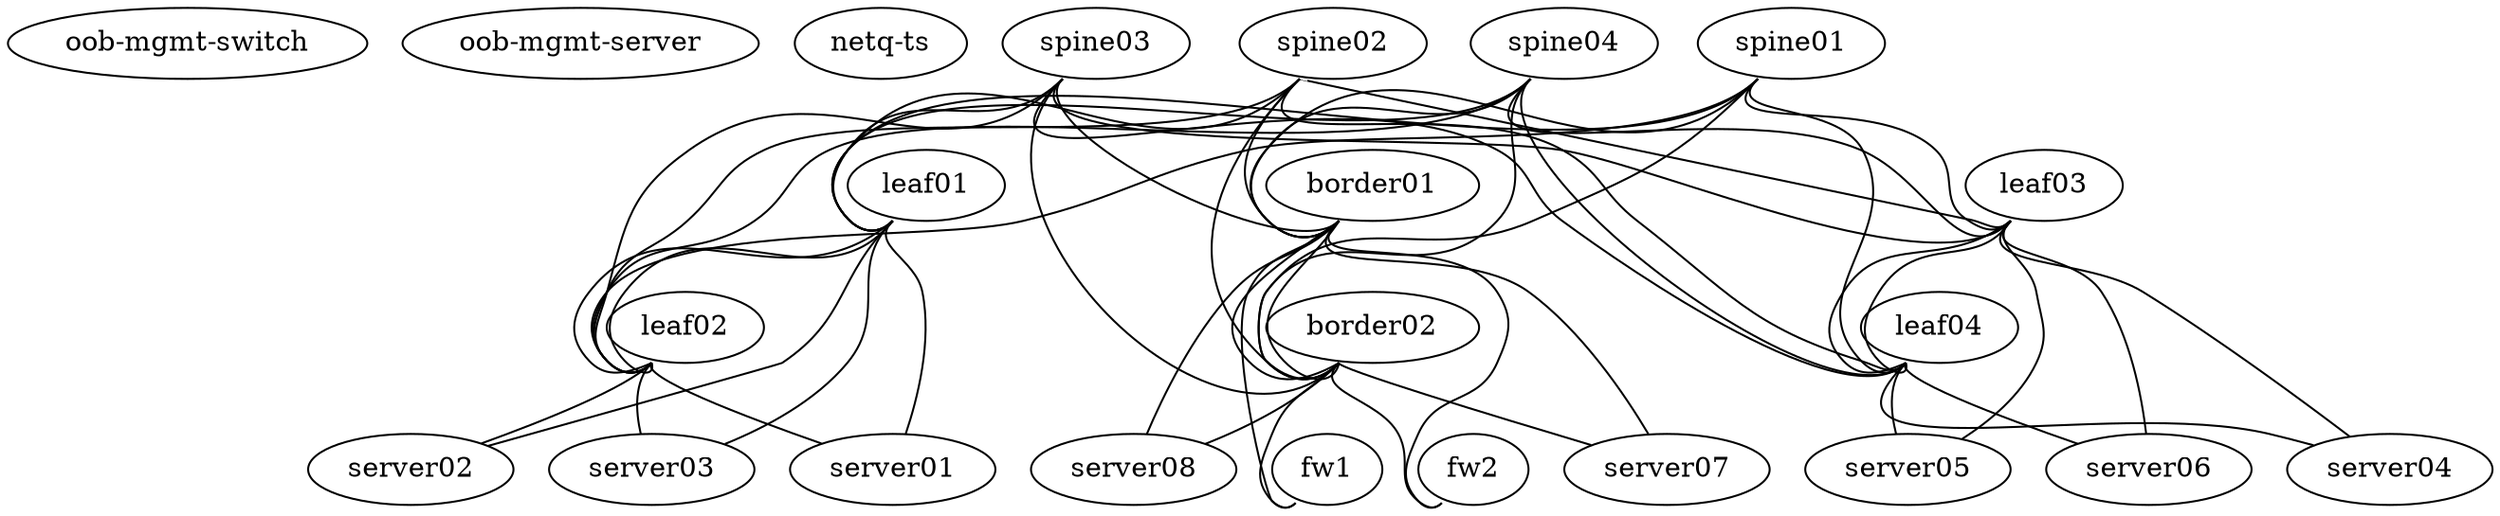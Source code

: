graph dc {
   "oob-mgmt-switch"  [function="oob-switch" mgmt_ip="192.168.200.2" version="3.7.8" ssh_user="cumulus" tunnelip="172.31.255.254"]
   "oob-mgmt-server"  [function="oob-server" mgmt_ip="192.168.200.1" ssh_user="cumulus" tunnelip="172.31.255.254"]
   "netq-ts"   [function="host" mgmt_ip="192.168.200.250" tunnelip="172.31.255.254" cpu="4" memory="8192" os="cumulus/tscloud222" ssh_user="cumulus" ztp="../tc_files/netq-cloud-ztp.sh" config="./helper_scripts/extra_switch_config.sh"]

   "spine01" [function="spine" version="3.7.8" ssh_user="cumulus" tunnelip="172.31.255.254"]
   "spine02" [function="spine" version="3.7.8" ssh_user="cumulus" tunnelip="172.31.255.254"]
   "spine03" [function="spine" version="3.7.8" ssh_user="cumulus" tunnelip="172.31.255.254"]
   "spine04" [function="spine" version="3.7.8" ssh_user="cumulus" tunnelip="172.31.255.254"]
   "fw1" [function="leaf" version="3.7.8" ssh_user="cumulus" tunnelip="172.31.255.254"]
   "fw2" [function="leaf" version="3.7.8" ssh_user="cumulus" tunnelip="172.31.255.254"]
   "leaf01" [function="leaf" version="3.7.8" ssh_user="cumulus" tunnelip="172.31.255.254"]
   "leaf02" [function="leaf" version="3.7.8" ssh_user="cumulus" tunnelip="172.31.255.254"]
   "leaf03" [function="leaf" version="3.7.8" ssh_user="cumulus" tunnelip="172.31.255.254"]
   "leaf04" [function="leaf" version="3.7.8" ssh_user="cumulus" tunnelip="172.31.255.254"]
   "border01" [function="exit" version="3.7.8" ssh_user="cumulus" tunnelip="172.31.255.254"]
   "border02" [function="exit" version="3.7.8" ssh_user="cumulus" tunnelip="172.31.255.254"]

   "server01" [function="host" os="generic/ubuntu1804" ssh_user="cumulus" config="../tc_files/cldemo2_extra_server_config.sh" tunnelip="172.31.255.254"]
   "server02" [function="host" os="generic/ubuntu1804" ssh_user="cumulus" config="../tc_files/cldemo2_extra_server_config.sh" tunnelip="172.31.255.254"]
   "server03" [function="host" os="generic/ubuntu1804" ssh_user="cumulus" config="../tc_files/cldemo2_extra_server_config.sh" tunnelip="172.31.255.254"]
   "server04" [function="host" os="generic/ubuntu1804" ssh_user="cumulus" config="../tc_files/cldemo2_extra_server_config.sh" tunnelip="172.31.255.254"]
   "server05" [function="host" os="generic/ubuntu1804" ssh_user="cumulus" config="../tc_files/cldemo2_extra_server_config.sh" tunnelip="172.31.255.254"]
   "server06" [function="host" os="generic/ubuntu1804" ssh_user="cumulus" config="../tc_files/cldemo2_extra_server_config.sh" tunnelip="172.31.255.254"]
   "server07" [function="host" os="generic/ubuntu1804" ssh_user="cumulus" config="../tc_files/cldemo2_extra_server_config.sh" tunnelip="172.31.255.254"]
   "server08" [function="host" os="generic/ubuntu1804" ssh_user="cumulus" config="../tc_files/cldemo2_extra_server_config.sh" tunnelip="172.31.255.254"]

   "spine01":"swp1" -- "leaf01":"swp51"
   "spine02":"swp1" -- "leaf01":"swp52"
   "spine03":"swp1" -- "leaf01":"swp53"
   "spine04":"swp1" -- "leaf01":"swp54"
   "spine01":"swp2" -- "leaf02":"swp51"
   "spine02":"swp2" -- "leaf02":"swp52"
   "spine03":"swp2" -- "leaf02":"swp53"
   "spine04":"swp2" -- "leaf02":"swp54"
   "spine01":"swp3" -- "leaf03":"swp51"
   "spine02":"swp3" -- "leaf03":"swp52"
   "spine03":"swp3" -- "leaf03":"swp53"
   "spine04":"swp3" -- "leaf03":"swp54"
   "spine01":"swp4" -- "leaf04":"swp51"
   "spine02":"swp4" -- "leaf04":"swp52"
   "spine03":"swp4" -- "leaf04":"swp53"
   "spine04":"swp4" -- "leaf04":"swp54"
   "spine01":"swp5" -- "border01":"swp51"
   "spine02":"swp5" -- "border01":"swp52"
   "spine03":"swp5" -- "border01":"swp53"
   "spine04":"swp5" -- "border01":"swp54"
   "spine01":"swp6" -- "border02":"swp51"
   "spine02":"swp6" -- "border02":"swp52"
   "spine03":"swp6" -- "border02":"swp53"
   "spine04":"swp6" -- "border02":"swp54"

   "leaf01":"swp1" -- "server01":"eth1"
   "leaf01":"swp2" -- "server02":"eth1"
   "leaf01":"swp3" -- "server03":"eth1"
   "leaf02":"swp1" -- "server01":"eth2"
   "leaf02":"swp2" -- "server02":"eth2"
   "leaf02":"swp3" -- "server03":"eth2"
   "leaf03":"swp1" -- "server04":"eth1"
   "leaf03":"swp2" -- "server05":"eth1"
   "leaf03":"swp3" -- "server06":"eth1"
   "leaf04":"swp1" -- "server04":"eth2"
   "leaf04":"swp2" -- "server05":"eth2"
   "leaf04":"swp3" -- "server06":"eth2"

   "border01":"swp1" -- "server07":"eth1"
   "border01":"swp2" -- "server08":"eth1"
   "border01":"swp3" -- "fw1":"swp1"
   "border01":"swp4" -- "fw2":"swp1"
   "border02":"swp1" -- "server07":"eth2"
   "border02":"swp2" -- "server08":"eth2"
   "border02":"swp3" -- "fw1":"swp2"
   "border02":"swp4" -- "fw2":"swp2"

   "leaf01":"swp49" -- "leaf02":"swp49"
   "leaf01":"swp50" -- "leaf02":"swp50"
   "leaf03":"swp49" -- "leaf04":"swp49"
   "leaf03":"swp50" -- "leaf04":"swp50"
   "border01":"swp49" -- "border02":"swp49"
   "border01":"swp50" -- "border02":"swp50"

}
